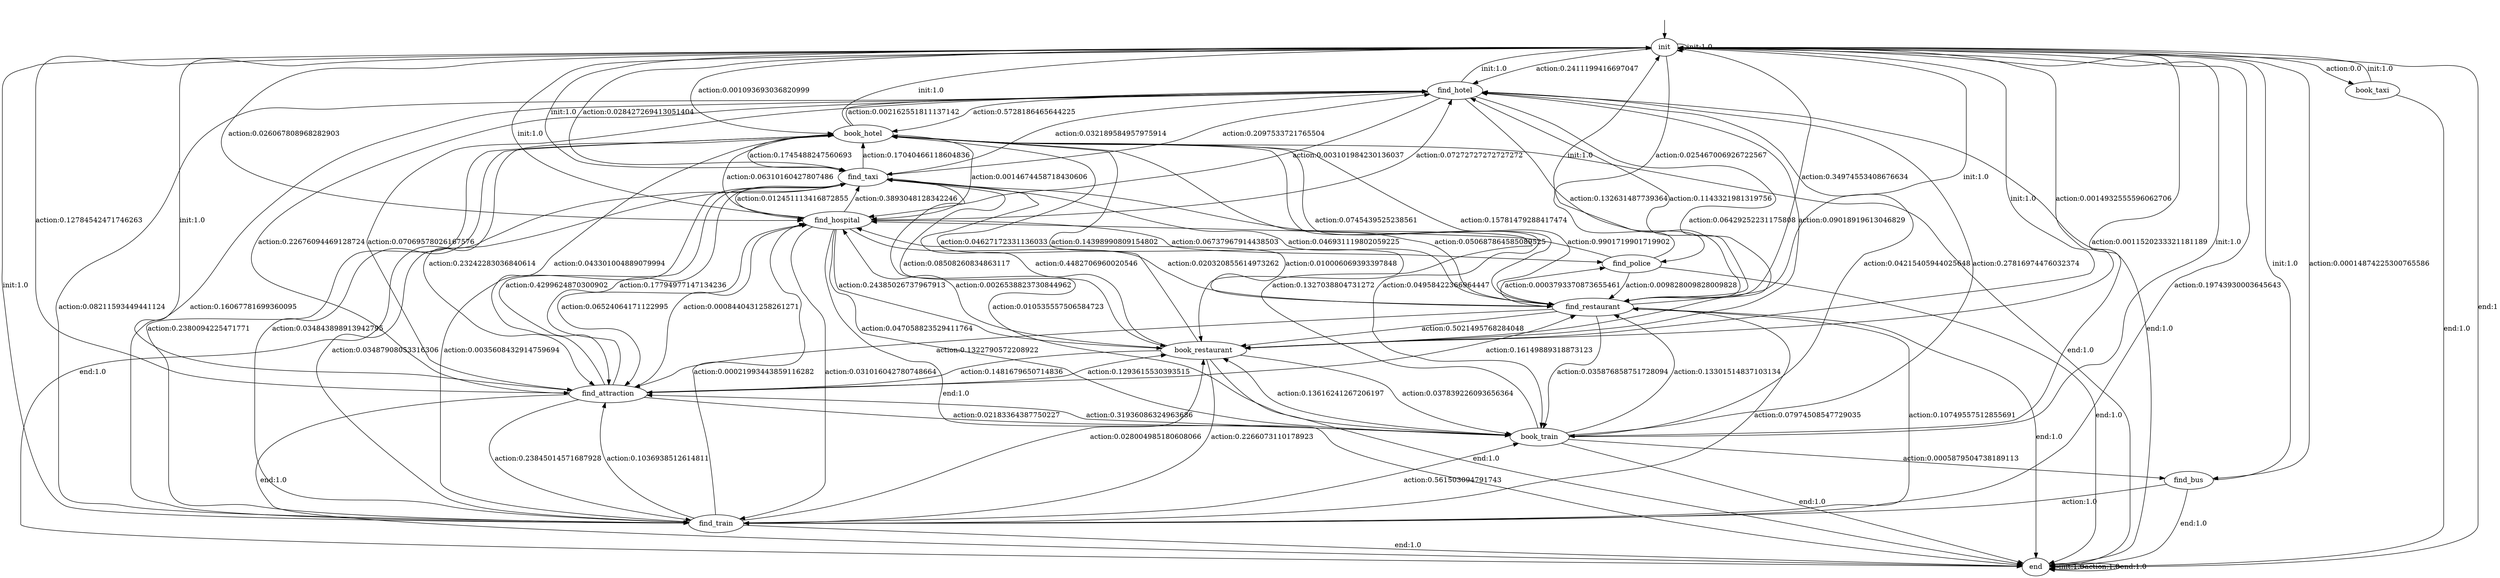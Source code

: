 digraph learned_mdp {
s0 [label="init"];
s1 [label="find_hotel"];
s2 [label="book_hotel"];
s3 [label="find_train"];
s4 [label="book_train"];
s5 [label="find_attraction"];
s6 [label="find_restaurant"];
s7 [label="book_restaurant"];
s8 [label="find_hospital"];
s9 [label="book_taxi"];
s10 [label="find_taxi"];
s11 [label="find_bus"];
s12 [label="find_police"];
s13 [label="end"];
s0 -> s0  [label="init:1.0"];
s0 -> s1  [label="action:0.2411199416697047"];
s0 -> s2  [label="action:0.001093693036820999"];
s0 -> s3  [label="action:0.19743930003645643"];
s0 -> s4  [label="action:0.0011520233321181189"];
s0 -> s5  [label="action:0.12784542471746263"];
s0 -> s6  [label="action:0.34974553408676634"];
s0 -> s7  [label="action:0.0014932555596062706"];
s0 -> s8  [label="action:0.026067808968282903"];
s0 -> s9  [label="action:0.0"];
s0 -> s10  [label="action:0.028427269413051404"];
s0 -> s11  [label="action:0.00014874225300765586"];
s0 -> s12  [label="action:0.025467006926722567"];
s0 -> s13  [label="end:1"];
s1 -> s0  [label="init:1.0"];
s1 -> s2  [label="action:0.5728186465644225"];
s1 -> s3  [label="action:0.08211593449441124"];
s1 -> s4  [label="action:0.04215405944025648"];
s1 -> s5  [label="action:0.07069578026167576"];
s1 -> s6  [label="action:0.132631487739364"];
s1 -> s7  [label="action:0.06429252231175808"];
s1 -> s8  [label="action:0.003101984230136037"];
s1 -> s10  [label="action:0.032189584957975914"];
s1 -> s13 [label="end:1.0"];
s2 -> s0  [label="init:1.0"];
s2 -> s1  [label="action:0.002162551811137142"];
s2 -> s3  [label="action:0.2380094225471771"];
s2 -> s4  [label="action:0.04958422366964447"];
s2 -> s5  [label="action:0.23242283036840614"];
s2 -> s6  [label="action:0.15781479288417474"];
s2 -> s7  [label="action:0.14398990809154802"];
s2 -> s8  [label="action:0.0014674458718430606"];
s2 -> s10  [label="action:0.1745488247560693"];
s2 -> s13 [label="end:1.0"];
s3 -> s0  [label="init:1.0"];
s3 -> s1  [label="action:0.16067781699360095"];
s3 -> s2  [label="action:0.034843898913942795"];
s3 -> s4  [label="action:0.561503094791743"];
s3 -> s5  [label="action:0.1036938512614811"];
s3 -> s6  [label="action:0.10749557512855691"];
s3 -> s7  [label="action:0.028004985180608066"];
s3 -> s8  [label="action:0.00021993443859116282"];
s3 -> s10  [label="action:0.0035608432914759694"];
s3 -> s13 [label="end:1.0"];
s4 -> s0  [label="init:1.0"];
s4 -> s1  [label="action:0.27816974476032374"];
s4 -> s2  [label="action:0.1327038804731272"];
s4 -> s5  [label="action:0.31936086324963686"];
s4 -> s6  [label="action:0.13301514837103134"];
s4 -> s7  [label="action:0.13616241267206197"];
s4 -> s11  [label="action:0.0005879504738189113"];
s4 -> s13 [label="end:1.0"];
s5 -> s0  [label="init:1.0"];
s5 -> s1  [label="action:0.22676094469128724"];
s5 -> s2  [label="action:0.043301004889079994"];
s5 -> s3  [label="action:0.23845014571687928"];
s5 -> s4  [label="action:0.02183364387750227"];
s5 -> s6  [label="action:0.16149889318873123"];
s5 -> s7  [label="action:0.1293615530393515"];
s5 -> s8  [label="action:0.0008440431258261271"];
s5 -> s10  [label="action:0.17794977147134236"];
s5 -> s13 [label="end:1.0"];
s6 -> s0  [label="init:1.0"];
s6 -> s1  [label="action:0.1143321981319756"];
s6 -> s2  [label="action:0.0745439525238561"];
s6 -> s3  [label="action:0.07974508547729035"];
s6 -> s4  [label="action:0.035876858751728094"];
s6 -> s5  [label="action:0.1322790572208922"];
s6 -> s7  [label="action:0.5021495768284048"];
s6 -> s8  [label="action:0.010006069393397848"];
s6 -> s10  [label="action:0.050687864585089525"];
s6 -> s12  [label="action:0.0003793370873655461"];
s6 -> s13 [label="end:1.0"];
s7 -> s0  [label="init:1.0"];
s7 -> s1  [label="action:0.09018919613046829"];
s7 -> s2  [label="action:0.04627172331136033"];
s7 -> s3  [label="action:0.2266073110178923"];
s7 -> s4  [label="action:0.037839226093656364"];
s7 -> s5  [label="action:0.1481679650714836"];
s7 -> s8  [label="action:0.0026538823730844962"];
s7 -> s10  [label="action:0.4482706960020546"];
s7 -> s13 [label="end:1.0"];
s8 -> s0  [label="init:1.0"];
s8 -> s1  [label="action:0.07272727272727272"];
s8 -> s2  [label="action:0.06310160427807486"];
s8 -> s3  [label="action:0.031016042780748664"];
s8 -> s4  [label="action:0.047058823529411764"];
s8 -> s5  [label="action:0.06524064171122995"];
s8 -> s6  [label="action:0.020320855614973262"];
s8 -> s7  [label="action:0.24385026737967913"];
s8 -> s10  [label="action:0.3893048128342246"];
s8 -> s12  [label="action:0.06737967914438503"];
s8 -> s13 [label="end:1.0"];
s9 -> s0  [label="init:1.0"];
s9 -> s13 [label="end:1.0"];
s10 -> s0  [label="init:1.0"];
s10 -> s1  [label="action:0.2097533721765504"];
s10 -> s2  [label="action:0.17040466118604836"];
s10 -> s3  [label="action:0.03487908053316306"];
s10 -> s4  [label="action:0.010535557506584723"];
s10 -> s5  [label="action:0.4299624870300902"];
s10 -> s6  [label="action:0.046931119802059225"];
s10 -> s7  [label="action:0.08508260834863117"];
s10 -> s8  [label="action:0.012451113416872855"];
s10 -> s13 [label="end:1.0"];
s11 -> s0  [label="init:1.0"];
s11 -> s3  [label="action:1.0"];
s11 -> s13 [label="end:1.0"];
s12 -> s0  [label="init:1.0"];
s12 -> s6  [label="action:0.009828009828009828"];
s12 -> s8  [label="action:0.9901719901719902"];
s12 -> s13 [label="end:1.0"];
s13 -> s13 [label="init:1.0"];
s13 -> s13  [label="action:1.0"];
s13 -> s13  [label="end:1.0"];
__start0 [label="", shape=none];
__start0 -> s0  [label=""];
}